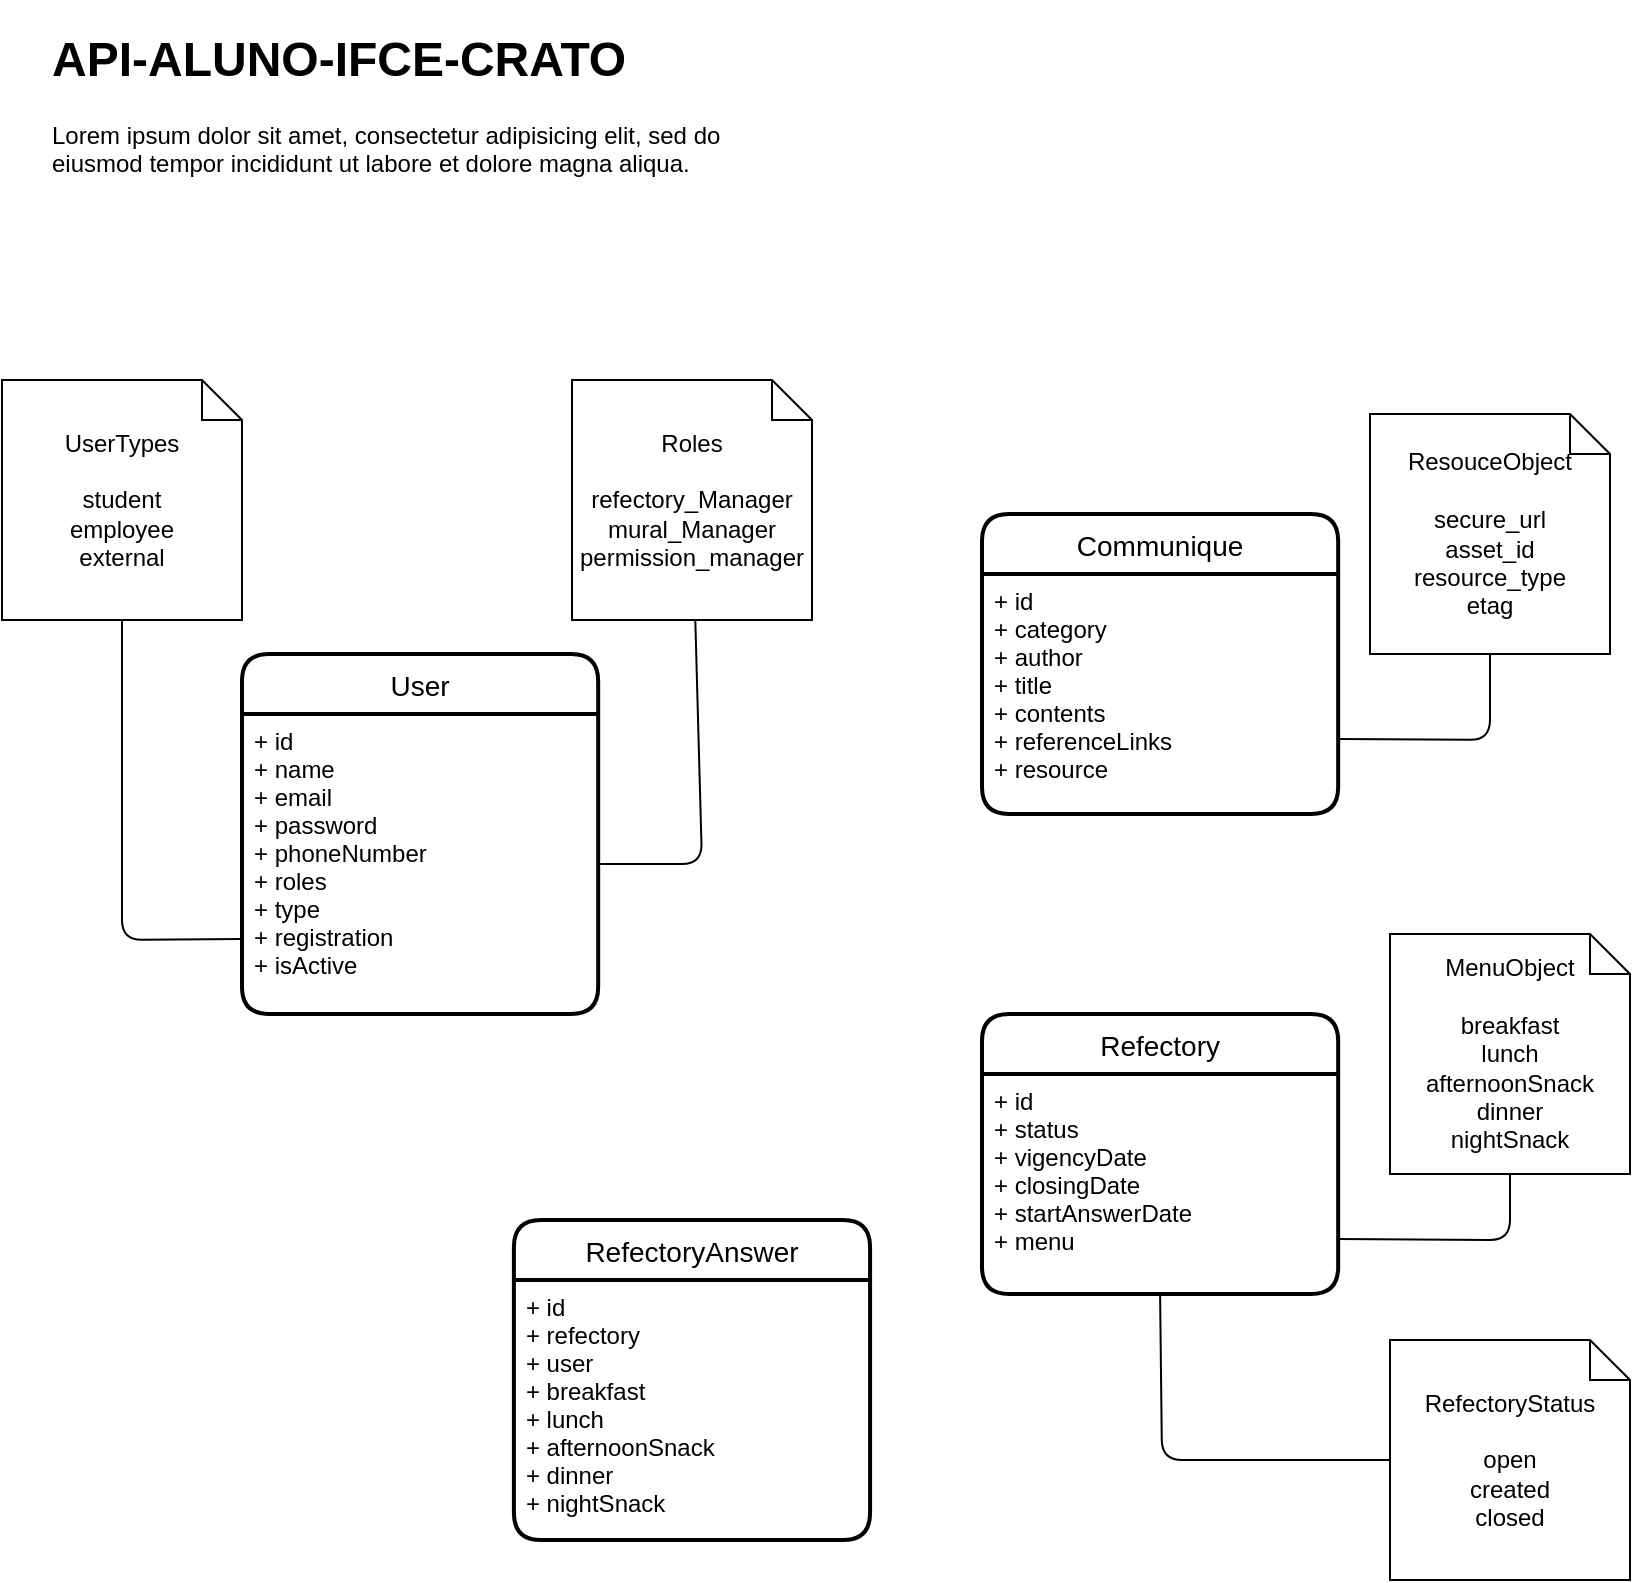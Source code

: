 <mxfile>
    <diagram id="TMBwA5DztnVCV4QIb_Yg" name="Page-1">
        <mxGraphModel dx="1125" dy="1960" grid="1" gridSize="10" guides="1" tooltips="1" connect="1" arrows="1" fold="1" page="1" pageScale="1" pageWidth="850" pageHeight="1100" math="0" shadow="0">
            <root>
                <mxCell id="0"/>
                <mxCell id="1" parent="0"/>
                <mxCell id="2" value="User" style="swimlane;childLayout=stackLayout;horizontal=1;startSize=30;horizontalStack=0;rounded=1;fontSize=14;fontStyle=0;strokeWidth=2;resizeParent=0;resizeLast=1;shadow=0;dashed=0;align=center;" parent="1" vertex="1">
                    <mxGeometry x="140" y="357" width="178.09" height="180" as="geometry"/>
                </mxCell>
                <mxCell id="3" value="+ id&#10;+ name&#10;+ email&#10;+ password&#10;+ phoneNumber&#10;+ roles&#10;+ type&#10;+ registration&#10;+ isActive" style="align=left;strokeColor=none;fillColor=none;spacingLeft=4;fontSize=12;verticalAlign=top;resizable=0;rotatable=0;part=1;" parent="2" vertex="1">
                    <mxGeometry y="30" width="178.09" height="150" as="geometry"/>
                </mxCell>
                <mxCell id="5" value="Communique" style="swimlane;childLayout=stackLayout;horizontal=1;startSize=30;horizontalStack=0;rounded=1;fontSize=14;fontStyle=0;strokeWidth=2;resizeParent=0;resizeLast=1;shadow=0;dashed=0;align=center;" parent="1" vertex="1">
                    <mxGeometry x="510" y="287" width="178.09" height="150" as="geometry"/>
                </mxCell>
                <mxCell id="6" value="+ id&#10;+ category&#10;+ author&#10;+ title&#10;+ contents&#10;+ referenceLinks&#10;+ resource" style="align=left;strokeColor=none;fillColor=none;spacingLeft=4;fontSize=12;verticalAlign=top;resizable=0;rotatable=0;part=1;" parent="5" vertex="1">
                    <mxGeometry y="30" width="178.09" height="120" as="geometry"/>
                </mxCell>
                <mxCell id="9" style="edgeStyle=none;html=1;entryX=1;entryY=0.75;entryDx=0;entryDy=0;endArrow=none;endFill=0;" parent="1" source="7" target="5" edge="1">
                    <mxGeometry relative="1" as="geometry">
                        <Array as="points">
                            <mxPoint x="764" y="400"/>
                        </Array>
                    </mxGeometry>
                </mxCell>
                <mxCell id="7" value="ResouceObject&lt;br&gt;&lt;br&gt;secure_url&lt;br&gt;asset_id&lt;br&gt;resource_type&lt;br&gt;etag" style="shape=note;size=20;whiteSpace=wrap;html=1;" parent="1" vertex="1">
                    <mxGeometry x="704" y="237" width="120" height="120" as="geometry"/>
                </mxCell>
                <mxCell id="10" value="Refectory" style="swimlane;childLayout=stackLayout;horizontal=1;startSize=30;horizontalStack=0;rounded=1;fontSize=14;fontStyle=0;strokeWidth=2;resizeParent=0;resizeLast=1;shadow=0;dashed=0;align=center;" parent="1" vertex="1">
                    <mxGeometry x="510" y="537" width="178.09" height="140" as="geometry"/>
                </mxCell>
                <mxCell id="11" value="+ id&#10;+ status&#10;+ vigencyDate&#10;+ closingDate&#10;+ startAnswerDate&#10;+ menu" style="align=left;strokeColor=none;fillColor=none;spacingLeft=4;fontSize=12;verticalAlign=top;resizable=0;rotatable=0;part=1;" parent="10" vertex="1">
                    <mxGeometry y="30" width="178.09" height="110" as="geometry"/>
                </mxCell>
                <mxCell id="13" style="edgeStyle=none;html=1;entryX=1;entryY=0.75;entryDx=0;entryDy=0;endArrow=none;endFill=0;" parent="1" source="12" target="11" edge="1">
                    <mxGeometry relative="1" as="geometry">
                        <Array as="points">
                            <mxPoint x="774" y="650"/>
                        </Array>
                    </mxGeometry>
                </mxCell>
                <mxCell id="12" value="MenuObject&lt;br&gt;&lt;br&gt;breakfast&lt;br&gt;lunch&lt;br&gt;afternoonSnack&lt;br&gt;dinner&lt;br&gt;nightSnack" style="shape=note;size=20;whiteSpace=wrap;html=1;" parent="1" vertex="1">
                    <mxGeometry x="714" y="497" width="120" height="120" as="geometry"/>
                </mxCell>
                <mxCell id="16" style="edgeStyle=none;html=1;entryX=0;entryY=0.75;entryDx=0;entryDy=0;endArrow=none;endFill=0;" parent="1" source="14" target="3" edge="1">
                    <mxGeometry relative="1" as="geometry">
                        <Array as="points">
                            <mxPoint x="80" y="500"/>
                        </Array>
                    </mxGeometry>
                </mxCell>
                <mxCell id="14" value="UserTypes&lt;br&gt;&lt;br&gt;student&lt;br&gt;&lt;div&gt;employee&lt;/div&gt;&lt;div&gt;external&lt;/div&gt;" style="shape=note;size=20;whiteSpace=wrap;html=1;" parent="1" vertex="1">
                    <mxGeometry x="20" y="220" width="120" height="120" as="geometry"/>
                </mxCell>
                <mxCell id="15" value="&lt;h1&gt;API-ALUNO-IFCE-CRATO&lt;/h1&gt;&lt;p&gt;Lorem ipsum dolor sit amet, consectetur adipisicing elit, sed do eiusmod tempor incididunt ut labore et dolore magna aliqua.&lt;/p&gt;" style="text;html=1;strokeColor=none;fillColor=none;spacing=5;spacingTop=-20;whiteSpace=wrap;overflow=hidden;rounded=0;" parent="1" vertex="1">
                    <mxGeometry x="40" y="40" width="360" height="120" as="geometry"/>
                </mxCell>
                <mxCell id="18" style="edgeStyle=none;html=1;entryX=1;entryY=0.5;entryDx=0;entryDy=0;endArrow=none;endFill=0;" parent="1" source="17" target="3" edge="1">
                    <mxGeometry relative="1" as="geometry">
                        <Array as="points">
                            <mxPoint x="370" y="462"/>
                        </Array>
                    </mxGeometry>
                </mxCell>
                <mxCell id="17" value="Roles&lt;br&gt;&lt;br&gt;&lt;div&gt;refectory_Manager&lt;/div&gt;&lt;div&gt;mural_Manager&lt;/div&gt;&lt;div&gt;permission_manager&lt;/div&gt;" style="shape=note;size=20;whiteSpace=wrap;html=1;" parent="1" vertex="1">
                    <mxGeometry x="305" y="220" width="120" height="120" as="geometry"/>
                </mxCell>
                <mxCell id="20" style="edgeStyle=none;html=1;entryX=0.5;entryY=1;entryDx=0;entryDy=0;endArrow=none;endFill=0;" parent="1" source="19" target="11" edge="1">
                    <mxGeometry relative="1" as="geometry">
                        <Array as="points">
                            <mxPoint x="600" y="760"/>
                        </Array>
                    </mxGeometry>
                </mxCell>
                <mxCell id="19" value="RefectoryStatus&lt;br&gt;&lt;br&gt;&lt;div&gt;open&lt;/div&gt;&lt;div&gt;created&lt;/div&gt;&lt;div&gt;closed&lt;/div&gt;" style="shape=note;size=20;whiteSpace=wrap;html=1;" parent="1" vertex="1">
                    <mxGeometry x="714" y="700" width="120" height="120" as="geometry"/>
                </mxCell>
                <mxCell id="21" value="RefectoryAnswer" style="swimlane;childLayout=stackLayout;horizontal=1;startSize=30;horizontalStack=0;rounded=1;fontSize=14;fontStyle=0;strokeWidth=2;resizeParent=0;resizeLast=1;shadow=0;dashed=0;align=center;" vertex="1" parent="1">
                    <mxGeometry x="275.95" y="640" width="178.09" height="160" as="geometry"/>
                </mxCell>
                <mxCell id="22" value="+ id&#10;+ refectory&#10;+ user&#10;+ breakfast&#10;+ lunch&#10;+ afternoonSnack&#10;+ dinner&#10;+ nightSnack" style="align=left;strokeColor=none;fillColor=none;spacingLeft=4;fontSize=12;verticalAlign=top;resizable=0;rotatable=0;part=1;" vertex="1" parent="21">
                    <mxGeometry y="30" width="178.09" height="130" as="geometry"/>
                </mxCell>
            </root>
        </mxGraphModel>
    </diagram>
</mxfile>